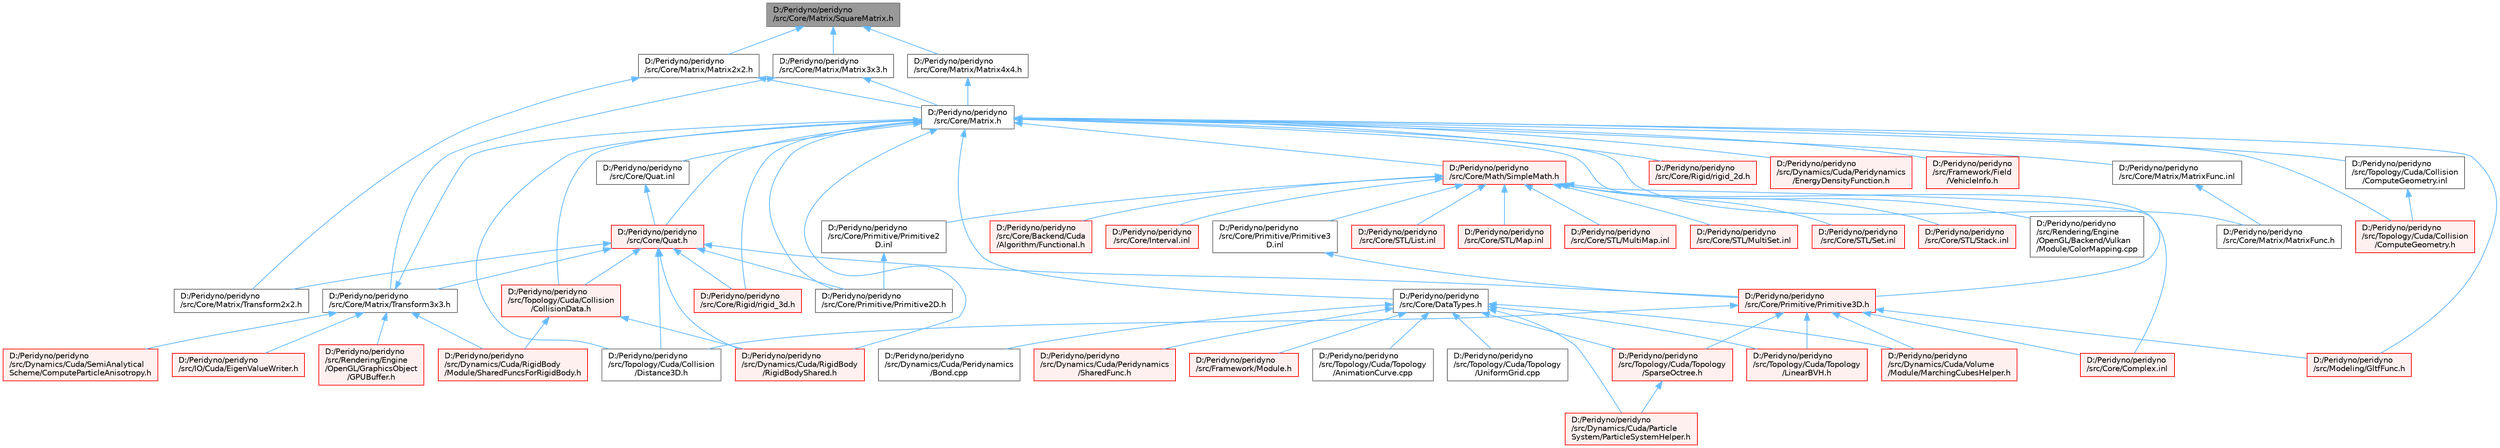 digraph "D:/Peridyno/peridyno/src/Core/Matrix/SquareMatrix.h"
{
 // LATEX_PDF_SIZE
  bgcolor="transparent";
  edge [fontname=Helvetica,fontsize=10,labelfontname=Helvetica,labelfontsize=10];
  node [fontname=Helvetica,fontsize=10,shape=box,height=0.2,width=0.4];
  Node1 [id="Node000001",label="D:/Peridyno/peridyno\l/src/Core/Matrix/SquareMatrix.h",height=0.2,width=0.4,color="gray40", fillcolor="grey60", style="filled", fontcolor="black",tooltip=" "];
  Node1 -> Node2 [id="edge1_Node000001_Node000002",dir="back",color="steelblue1",style="solid",tooltip=" "];
  Node2 [id="Node000002",label="D:/Peridyno/peridyno\l/src/Core/Matrix/Matrix2x2.h",height=0.2,width=0.4,color="grey40", fillcolor="white", style="filled",URL="$_matrix2x2_8h.html",tooltip=" "];
  Node2 -> Node3 [id="edge2_Node000002_Node000003",dir="back",color="steelblue1",style="solid",tooltip=" "];
  Node3 [id="Node000003",label="D:/Peridyno/peridyno\l/src/Core/Matrix.h",height=0.2,width=0.4,color="grey40", fillcolor="white", style="filled",URL="$_matrix_8h.html",tooltip=" "];
  Node3 -> Node4 [id="edge3_Node000003_Node000004",dir="back",color="steelblue1",style="solid",tooltip=" "];
  Node4 [id="Node000004",label="D:/Peridyno/peridyno\l/src/Core/DataTypes.h",height=0.2,width=0.4,color="grey40", fillcolor="white", style="filled",URL="$_data_types_8h.html",tooltip=" "];
  Node4 -> Node5 [id="edge4_Node000004_Node000005",dir="back",color="steelblue1",style="solid",tooltip=" "];
  Node5 [id="Node000005",label="D:/Peridyno/peridyno\l/src/Dynamics/Cuda/Particle\lSystem/ParticleSystemHelper.h",height=0.2,width=0.4,color="red", fillcolor="#FFF0F0", style="filled",URL="$_particle_system_helper_8h.html",tooltip=" "];
  Node4 -> Node7 [id="edge5_Node000004_Node000007",dir="back",color="steelblue1",style="solid",tooltip=" "];
  Node7 [id="Node000007",label="D:/Peridyno/peridyno\l/src/Dynamics/Cuda/Peridynamics\l/Bond.cpp",height=0.2,width=0.4,color="grey40", fillcolor="white", style="filled",URL="$_bond_8cpp.html",tooltip=" "];
  Node4 -> Node8 [id="edge6_Node000004_Node000008",dir="back",color="steelblue1",style="solid",tooltip=" "];
  Node8 [id="Node000008",label="D:/Peridyno/peridyno\l/src/Dynamics/Cuda/Peridynamics\l/SharedFunc.h",height=0.2,width=0.4,color="red", fillcolor="#FFF0F0", style="filled",URL="$_shared_func_8h.html",tooltip=" "];
  Node4 -> Node11 [id="edge7_Node000004_Node000011",dir="back",color="steelblue1",style="solid",tooltip=" "];
  Node11 [id="Node000011",label="D:/Peridyno/peridyno\l/src/Dynamics/Cuda/Volume\l/Module/MarchingCubesHelper.h",height=0.2,width=0.4,color="red", fillcolor="#FFF0F0", style="filled",URL="$_marching_cubes_helper_8h.html",tooltip=" "];
  Node4 -> Node19 [id="edge8_Node000004_Node000019",dir="back",color="steelblue1",style="solid",tooltip=" "];
  Node19 [id="Node000019",label="D:/Peridyno/peridyno\l/src/Framework/Module.h",height=0.2,width=0.4,color="red", fillcolor="#FFF0F0", style="filled",URL="$_module_8h.html",tooltip=" "];
  Node4 -> Node568 [id="edge9_Node000004_Node000568",dir="back",color="steelblue1",style="solid",tooltip=" "];
  Node568 [id="Node000568",label="D:/Peridyno/peridyno\l/src/Topology/Cuda/Topology\l/AnimationCurve.cpp",height=0.2,width=0.4,color="grey40", fillcolor="white", style="filled",URL="$_animation_curve_8cpp.html",tooltip=" "];
  Node4 -> Node569 [id="edge10_Node000004_Node000569",dir="back",color="steelblue1",style="solid",tooltip=" "];
  Node569 [id="Node000569",label="D:/Peridyno/peridyno\l/src/Topology/Cuda/Topology\l/LinearBVH.h",height=0.2,width=0.4,color="red", fillcolor="#FFF0F0", style="filled",URL="$_linear_b_v_h_8h.html",tooltip=" "];
  Node4 -> Node570 [id="edge11_Node000004_Node000570",dir="back",color="steelblue1",style="solid",tooltip=" "];
  Node570 [id="Node000570",label="D:/Peridyno/peridyno\l/src/Topology/Cuda/Topology\l/SparseOctree.h",height=0.2,width=0.4,color="red", fillcolor="#FFF0F0", style="filled",URL="$_sparse_octree_8h.html",tooltip=" "];
  Node570 -> Node5 [id="edge12_Node000570_Node000005",dir="back",color="steelblue1",style="solid",tooltip=" "];
  Node4 -> Node572 [id="edge13_Node000004_Node000572",dir="back",color="steelblue1",style="solid",tooltip=" "];
  Node572 [id="Node000572",label="D:/Peridyno/peridyno\l/src/Topology/Cuda/Topology\l/UniformGrid.cpp",height=0.2,width=0.4,color="grey40", fillcolor="white", style="filled",URL="$_cuda_2_topology_2_uniform_grid_8cpp.html",tooltip=" "];
  Node3 -> Node573 [id="edge14_Node000003_Node000573",dir="back",color="steelblue1",style="solid",tooltip=" "];
  Node573 [id="Node000573",label="D:/Peridyno/peridyno\l/src/Core/Math/SimpleMath.h",height=0.2,width=0.4,color="red", fillcolor="#FFF0F0", style="filled",URL="$_simple_math_8h.html",tooltip=" "];
  Node573 -> Node574 [id="edge15_Node000573_Node000574",dir="back",color="steelblue1",style="solid",tooltip=" "];
  Node574 [id="Node000574",label="D:/Peridyno/peridyno\l/src/Core/Backend/Cuda\l/Algorithm/Functional.h",height=0.2,width=0.4,color="red", fillcolor="#FFF0F0", style="filled",URL="$_functional_8h.html",tooltip=" "];
  Node573 -> Node577 [id="edge16_Node000573_Node000577",dir="back",color="steelblue1",style="solid",tooltip=" "];
  Node577 [id="Node000577",label="D:/Peridyno/peridyno\l/src/Core/Complex.inl",height=0.2,width=0.4,color="red", fillcolor="#FFF0F0", style="filled",URL="$_complex_8inl.html",tooltip=" "];
  Node573 -> Node581 [id="edge17_Node000573_Node000581",dir="back",color="steelblue1",style="solid",tooltip=" "];
  Node581 [id="Node000581",label="D:/Peridyno/peridyno\l/src/Core/Interval.inl",height=0.2,width=0.4,color="red", fillcolor="#FFF0F0", style="filled",URL="$_interval_8inl.html",tooltip=" "];
  Node573 -> Node583 [id="edge18_Node000573_Node000583",dir="back",color="steelblue1",style="solid",tooltip=" "];
  Node583 [id="Node000583",label="D:/Peridyno/peridyno\l/src/Core/Primitive/Primitive2\lD.inl",height=0.2,width=0.4,color="grey40", fillcolor="white", style="filled",URL="$_primitive2_d_8inl.html",tooltip=" "];
  Node583 -> Node584 [id="edge19_Node000583_Node000584",dir="back",color="steelblue1",style="solid",tooltip=" "];
  Node584 [id="Node000584",label="D:/Peridyno/peridyno\l/src/Core/Primitive/Primitive2D.h",height=0.2,width=0.4,color="grey40", fillcolor="white", style="filled",URL="$_primitive2_d_8h.html",tooltip=" "];
  Node573 -> Node585 [id="edge20_Node000573_Node000585",dir="back",color="steelblue1",style="solid",tooltip=" "];
  Node585 [id="Node000585",label="D:/Peridyno/peridyno\l/src/Core/Primitive/Primitive3\lD.inl",height=0.2,width=0.4,color="grey40", fillcolor="white", style="filled",URL="$_primitive3_d_8inl.html",tooltip=" "];
  Node585 -> Node586 [id="edge21_Node000585_Node000586",dir="back",color="steelblue1",style="solid",tooltip=" "];
  Node586 [id="Node000586",label="D:/Peridyno/peridyno\l/src/Core/Primitive/Primitive3D.h",height=0.2,width=0.4,color="red", fillcolor="#FFF0F0", style="filled",URL="$_primitive3_d_8h.html",tooltip=" "];
  Node586 -> Node577 [id="edge22_Node000586_Node000577",dir="back",color="steelblue1",style="solid",tooltip=" "];
  Node586 -> Node11 [id="edge23_Node000586_Node000011",dir="back",color="steelblue1",style="solid",tooltip=" "];
  Node586 -> Node527 [id="edge24_Node000586_Node000527",dir="back",color="steelblue1",style="solid",tooltip=" "];
  Node527 [id="Node000527",label="D:/Peridyno/peridyno\l/src/Modeling/GltfFunc.h",height=0.2,width=0.4,color="red", fillcolor="#FFF0F0", style="filled",URL="$_gltf_func_8h.html",tooltip=" "];
  Node586 -> Node501 [id="edge25_Node000586_Node000501",dir="back",color="steelblue1",style="solid",tooltip=" "];
  Node501 [id="Node000501",label="D:/Peridyno/peridyno\l/src/Topology/Cuda/Collision\l/Distance3D.h",height=0.2,width=0.4,color="grey40", fillcolor="white", style="filled",URL="$_distance3_d_8h.html",tooltip=" "];
  Node586 -> Node569 [id="edge26_Node000586_Node000569",dir="back",color="steelblue1",style="solid",tooltip=" "];
  Node586 -> Node570 [id="edge27_Node000586_Node000570",dir="back",color="steelblue1",style="solid",tooltip=" "];
  Node573 -> Node594 [id="edge28_Node000573_Node000594",dir="back",color="steelblue1",style="solid",tooltip=" "];
  Node594 [id="Node000594",label="D:/Peridyno/peridyno\l/src/Core/STL/List.inl",height=0.2,width=0.4,color="red", fillcolor="#FFF0F0", style="filled",URL="$_list_8inl.html",tooltip=" "];
  Node573 -> Node683 [id="edge29_Node000573_Node000683",dir="back",color="steelblue1",style="solid",tooltip=" "];
  Node683 [id="Node000683",label="D:/Peridyno/peridyno\l/src/Core/STL/Map.inl",height=0.2,width=0.4,color="red", fillcolor="#FFF0F0", style="filled",URL="$_map_8inl.html",tooltip=" "];
  Node573 -> Node693 [id="edge30_Node000573_Node000693",dir="back",color="steelblue1",style="solid",tooltip=" "];
  Node693 [id="Node000693",label="D:/Peridyno/peridyno\l/src/Core/STL/MultiMap.inl",height=0.2,width=0.4,color="red", fillcolor="#FFF0F0", style="filled",URL="$_multi_map_8inl.html",tooltip=" "];
  Node573 -> Node695 [id="edge31_Node000573_Node000695",dir="back",color="steelblue1",style="solid",tooltip=" "];
  Node695 [id="Node000695",label="D:/Peridyno/peridyno\l/src/Core/STL/MultiSet.inl",height=0.2,width=0.4,color="red", fillcolor="#FFF0F0", style="filled",URL="$_multi_set_8inl.html",tooltip=" "];
  Node573 -> Node697 [id="edge32_Node000573_Node000697",dir="back",color="steelblue1",style="solid",tooltip=" "];
  Node697 [id="Node000697",label="D:/Peridyno/peridyno\l/src/Core/STL/Set.inl",height=0.2,width=0.4,color="red", fillcolor="#FFF0F0", style="filled",URL="$_set_8inl.html",tooltip=" "];
  Node573 -> Node699 [id="edge33_Node000573_Node000699",dir="back",color="steelblue1",style="solid",tooltip=" "];
  Node699 [id="Node000699",label="D:/Peridyno/peridyno\l/src/Core/STL/Stack.inl",height=0.2,width=0.4,color="red", fillcolor="#FFF0F0", style="filled",URL="$_stack_8inl.html",tooltip=" "];
  Node573 -> Node104 [id="edge34_Node000573_Node000104",dir="back",color="steelblue1",style="solid",tooltip=" "];
  Node104 [id="Node000104",label="D:/Peridyno/peridyno\l/src/Rendering/Engine\l/OpenGL/Backend/Vulkan\l/Module/ColorMapping.cpp",height=0.2,width=0.4,color="grey40", fillcolor="white", style="filled",URL="$_color_mapping_8cpp.html",tooltip=" "];
  Node3 -> Node701 [id="edge35_Node000003_Node000701",dir="back",color="steelblue1",style="solid",tooltip=" "];
  Node701 [id="Node000701",label="D:/Peridyno/peridyno\l/src/Core/Matrix/MatrixFunc.h",height=0.2,width=0.4,color="grey40", fillcolor="white", style="filled",URL="$_matrix_func_8h.html",tooltip=" "];
  Node3 -> Node702 [id="edge36_Node000003_Node000702",dir="back",color="steelblue1",style="solid",tooltip=" "];
  Node702 [id="Node000702",label="D:/Peridyno/peridyno\l/src/Core/Matrix/MatrixFunc.inl",height=0.2,width=0.4,color="grey40", fillcolor="white", style="filled",URL="$_matrix_func_8inl.html",tooltip=" "];
  Node702 -> Node701 [id="edge37_Node000702_Node000701",dir="back",color="steelblue1",style="solid",tooltip=" "];
  Node3 -> Node584 [id="edge38_Node000003_Node000584",dir="back",color="steelblue1",style="solid",tooltip=" "];
  Node3 -> Node586 [id="edge39_Node000003_Node000586",dir="back",color="steelblue1",style="solid",tooltip=" "];
  Node3 -> Node703 [id="edge40_Node000003_Node000703",dir="back",color="steelblue1",style="solid",tooltip=" "];
  Node703 [id="Node000703",label="D:/Peridyno/peridyno\l/src/Core/Quat.h",height=0.2,width=0.4,color="red", fillcolor="#FFF0F0", style="filled",URL="$_quat_8h.html",tooltip="Implementation of quaternion."];
  Node703 -> Node704 [id="edge41_Node000703_Node000704",dir="back",color="steelblue1",style="solid",tooltip=" "];
  Node704 [id="Node000704",label="D:/Peridyno/peridyno\l/src/Core/Matrix/Transform2x2.h",height=0.2,width=0.4,color="grey40", fillcolor="white", style="filled",URL="$_transform2x2_8h.html",tooltip=" "];
  Node703 -> Node705 [id="edge42_Node000703_Node000705",dir="back",color="steelblue1",style="solid",tooltip=" "];
  Node705 [id="Node000705",label="D:/Peridyno/peridyno\l/src/Core/Matrix/Transform3x3.h",height=0.2,width=0.4,color="grey40", fillcolor="white", style="filled",URL="$_transform3x3_8h.html",tooltip=" "];
  Node705 -> Node3 [id="edge43_Node000705_Node000003",dir="back",color="steelblue1",style="solid",tooltip=" "];
  Node705 -> Node597 [id="edge44_Node000705_Node000597",dir="back",color="steelblue1",style="solid",tooltip=" "];
  Node597 [id="Node000597",label="D:/Peridyno/peridyno\l/src/Dynamics/Cuda/RigidBody\l/Module/SharedFuncsForRigidBody.h",height=0.2,width=0.4,color="red", fillcolor="#FFF0F0", style="filled",URL="$_shared_funcs_for_rigid_body_8h.html",tooltip=" "];
  Node705 -> Node77 [id="edge45_Node000705_Node000077",dir="back",color="steelblue1",style="solid",tooltip=" "];
  Node77 [id="Node000077",label="D:/Peridyno/peridyno\l/src/Dynamics/Cuda/SemiAnalytical\lScheme/ComputeParticleAnisotropy.h",height=0.2,width=0.4,color="red", fillcolor="#FFF0F0", style="filled",URL="$_compute_particle_anisotropy_8h.html",tooltip=" "];
  Node705 -> Node259 [id="edge46_Node000705_Node000259",dir="back",color="steelblue1",style="solid",tooltip=" "];
  Node259 [id="Node000259",label="D:/Peridyno/peridyno\l/src/IO/Cuda/EigenValueWriter.h",height=0.2,width=0.4,color="red", fillcolor="#FFF0F0", style="filled",URL="$_eigen_value_writer_8h.html",tooltip=" "];
  Node705 -> Node483 [id="edge47_Node000705_Node000483",dir="back",color="steelblue1",style="solid",tooltip=" "];
  Node483 [id="Node000483",label="D:/Peridyno/peridyno\l/src/Rendering/Engine\l/OpenGL/GraphicsObject\l/GPUBuffer.h",height=0.2,width=0.4,color="red", fillcolor="#FFF0F0", style="filled",URL="$_g_p_u_buffer_8h.html",tooltip=" "];
  Node703 -> Node584 [id="edge48_Node000703_Node000584",dir="back",color="steelblue1",style="solid",tooltip=" "];
  Node703 -> Node586 [id="edge49_Node000703_Node000586",dir="back",color="steelblue1",style="solid",tooltip=" "];
  Node703 -> Node706 [id="edge50_Node000703_Node000706",dir="back",color="steelblue1",style="solid",tooltip=" "];
  Node706 [id="Node000706",label="D:/Peridyno/peridyno\l/src/Core/Rigid/rigid_3d.h",height=0.2,width=0.4,color="red", fillcolor="#FFF0F0", style="filled",URL="$rigid__3d_8h.html",tooltip=" "];
  Node703 -> Node708 [id="edge51_Node000703_Node000708",dir="back",color="steelblue1",style="solid",tooltip=" "];
  Node708 [id="Node000708",label="D:/Peridyno/peridyno\l/src/Dynamics/Cuda/RigidBody\l/RigidBodyShared.h",height=0.2,width=0.4,color="red", fillcolor="#FFF0F0", style="filled",URL="$_rigid_body_shared_8h.html",tooltip=" "];
  Node703 -> Node709 [id="edge52_Node000703_Node000709",dir="back",color="steelblue1",style="solid",tooltip=" "];
  Node709 [id="Node000709",label="D:/Peridyno/peridyno\l/src/Topology/Cuda/Collision\l/CollisionData.h",height=0.2,width=0.4,color="red", fillcolor="#FFF0F0", style="filled",URL="$_collision_data_8h.html",tooltip=" "];
  Node709 -> Node597 [id="edge53_Node000709_Node000597",dir="back",color="steelblue1",style="solid",tooltip=" "];
  Node709 -> Node708 [id="edge54_Node000709_Node000708",dir="back",color="steelblue1",style="solid",tooltip=" "];
  Node703 -> Node501 [id="edge55_Node000703_Node000501",dir="back",color="steelblue1",style="solid",tooltip=" "];
  Node3 -> Node710 [id="edge56_Node000003_Node000710",dir="back",color="steelblue1",style="solid",tooltip=" "];
  Node710 [id="Node000710",label="D:/Peridyno/peridyno\l/src/Core/Quat.inl",height=0.2,width=0.4,color="grey40", fillcolor="white", style="filled",URL="$_quat_8inl.html",tooltip=" "];
  Node710 -> Node703 [id="edge57_Node000710_Node000703",dir="back",color="steelblue1",style="solid",tooltip=" "];
  Node3 -> Node711 [id="edge58_Node000003_Node000711",dir="back",color="steelblue1",style="solid",tooltip=" "];
  Node711 [id="Node000711",label="D:/Peridyno/peridyno\l/src/Core/Rigid/rigid_2d.h",height=0.2,width=0.4,color="red", fillcolor="#FFF0F0", style="filled",URL="$rigid__2d_8h.html",tooltip=" "];
  Node3 -> Node706 [id="edge59_Node000003_Node000706",dir="back",color="steelblue1",style="solid",tooltip=" "];
  Node3 -> Node712 [id="edge60_Node000003_Node000712",dir="back",color="steelblue1",style="solid",tooltip=" "];
  Node712 [id="Node000712",label="D:/Peridyno/peridyno\l/src/Dynamics/Cuda/Peridynamics\l/EnergyDensityFunction.h",height=0.2,width=0.4,color="red", fillcolor="#FFF0F0", style="filled",URL="$_energy_density_function_8h.html",tooltip=" "];
  Node3 -> Node708 [id="edge61_Node000003_Node000708",dir="back",color="steelblue1",style="solid",tooltip=" "];
  Node3 -> Node713 [id="edge62_Node000003_Node000713",dir="back",color="steelblue1",style="solid",tooltip=" "];
  Node713 [id="Node000713",label="D:/Peridyno/peridyno\l/src/Framework/Field\l/VehicleInfo.h",height=0.2,width=0.4,color="red", fillcolor="#FFF0F0", style="filled",URL="$_vehicle_info_8h.html",tooltip=" "];
  Node3 -> Node527 [id="edge63_Node000003_Node000527",dir="back",color="steelblue1",style="solid",tooltip=" "];
  Node3 -> Node709 [id="edge64_Node000003_Node000709",dir="back",color="steelblue1",style="solid",tooltip=" "];
  Node3 -> Node714 [id="edge65_Node000003_Node000714",dir="back",color="steelblue1",style="solid",tooltip=" "];
  Node714 [id="Node000714",label="D:/Peridyno/peridyno\l/src/Topology/Cuda/Collision\l/ComputeGeometry.h",height=0.2,width=0.4,color="red", fillcolor="#FFF0F0", style="filled",URL="$_compute_geometry_8h.html",tooltip=" "];
  Node3 -> Node715 [id="edge66_Node000003_Node000715",dir="back",color="steelblue1",style="solid",tooltip=" "];
  Node715 [id="Node000715",label="D:/Peridyno/peridyno\l/src/Topology/Cuda/Collision\l/ComputeGeometry.inl",height=0.2,width=0.4,color="grey40", fillcolor="white", style="filled",URL="$_compute_geometry_8inl.html",tooltip=" "];
  Node715 -> Node714 [id="edge67_Node000715_Node000714",dir="back",color="steelblue1",style="solid",tooltip=" "];
  Node3 -> Node501 [id="edge68_Node000003_Node000501",dir="back",color="steelblue1",style="solid",tooltip=" "];
  Node2 -> Node704 [id="edge69_Node000002_Node000704",dir="back",color="steelblue1",style="solid",tooltip=" "];
  Node1 -> Node716 [id="edge70_Node000001_Node000716",dir="back",color="steelblue1",style="solid",tooltip=" "];
  Node716 [id="Node000716",label="D:/Peridyno/peridyno\l/src/Core/Matrix/Matrix3x3.h",height=0.2,width=0.4,color="grey40", fillcolor="white", style="filled",URL="$_matrix3x3_8h.html",tooltip=" "];
  Node716 -> Node3 [id="edge71_Node000716_Node000003",dir="back",color="steelblue1",style="solid",tooltip=" "];
  Node716 -> Node705 [id="edge72_Node000716_Node000705",dir="back",color="steelblue1",style="solid",tooltip=" "];
  Node1 -> Node717 [id="edge73_Node000001_Node000717",dir="back",color="steelblue1",style="solid",tooltip=" "];
  Node717 [id="Node000717",label="D:/Peridyno/peridyno\l/src/Core/Matrix/Matrix4x4.h",height=0.2,width=0.4,color="grey40", fillcolor="white", style="filled",URL="$_matrix4x4_8h.html",tooltip=" "];
  Node717 -> Node3 [id="edge74_Node000717_Node000003",dir="back",color="steelblue1",style="solid",tooltip=" "];
}

